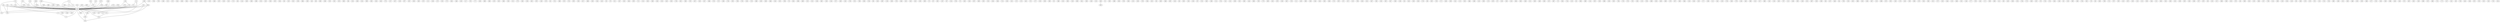 graph {
"v576"
"v440"
"v798"
"v759"
"v268"
"v313"
"v273"
"v814"
"v880"
"v580"
"v834"
"v220"
"v270"
"v280"
"v23"
"v9"
"v876"
"v93"
"$v0"
"v456"
"v297"
"v229"
"v210"
"v713"
"v64"
"v144"
"v459"
"v380"
"v660"
"v516"
"v103"
"v528"
"v802"
"v586"
"v334"
"v48"
"v135"
"v812"
"v559"
"v894"
"v305"
"v596"
"v49"
"v96"
"v665"
"v398"
"v605"
"v246"
"v501"
"v874"
"v663"
"v88"
"v154"
"v629"
"v234"
"v698"
"v652"
"v616"
"v601"
"v482"
"v774"
"v127"
"v861"
"v627"
"v156"
"v677"
"v24"
"v637"
"v650"
"v283"
"v373"
"v121"
"v166"
"v175"
"v325"
"v752"
"v824"
"v448"
"v430"
"v117"
"v862"
"v26"
"v701"
"v589"
"v771"
"v383"
"v908"
"v656"
"v478"
"v33"
"v355"
"v286"
"v303"
"v512"
"v770"
"v282"
"v259"
"v801"
"v673"
"v180"
"v836"
"v370"
"v81"
"v741"
"v854"
"v566"
"v823"
"v702"
"v678"
"v353"
"v617"
"v896"
"v333"
"v342"
"v432"
"v55"
"v70"
"v311"
"v237"
"v14"
"v922"
"v904"
"v878"
"v711"
"v314"
"v619"
"v260"
"v402"
"v519"
"v416"
"v623"
"v739"
"v921"
"v563"
"v502"
"v827"
"v3"
"v316"
"v427"
"v898"
"v720"
"v215"
"v266"
"v758"
"v555"
"v799"
"v795"
"v238"
"v611"
"v716"
"v680"
"v365"
"v308"
"v846"
"v345"
"v525"
"v788"
"v79"
"v924"
"v666"
"v683"
"v410"
"v515"
"v186"
"v691"
"v139"
"v184"
"v257"
"v285"
"v162"
"v709"
"v374"
"v789"
"v636"
"v746"
"v99"
"v418"
"v867"
"v138"
"v309"
"v753"
"v39"
"v646"
"v291"
"v423"
"v613"
"v295"
"v690"
"v73"
"v87"
"v831"
"v187"
"v67"
"v224"
"v756"
"v72"
"v433"
"v254"
"v367"
"v639"
"v532"
"v522"
"v294"
"v546"
"v714"
"v263"
"v191"
"v172"
"v274"
"v481"
"v721"
"v177"
"v610"
"v320"
"v558"
"v565"
"v52"
"v388"
"v243"
"v582"
"v13"
"v126"
"v695"
"v641"
"v300"
"v450"
"v216"
"v850"
"v51"
"v505"
"v889"
"v928"
"v855"
"v738"
"v926"
"v223"
"v859"
"v356"
"v749"
"v858"
"v394"
"v915"
"v82"
"v626"
"v648"
"v887"
"v245"
"v63"
"v529"
"v41"
"v100"
"v326"
"v97"
"v745"
"v405"
"v38"
"v588"
"v289"
"v114"
"v734"
"v141"
"v231"
"v508"
"v251"
"v18"
"v891"
"v443"
"v806"
"v785"
"v776"
"v685"
"v813"
"v670"
"v209"
"v847"
"v733"
"v111"
"v429"
"v869"
"v338"
"v249"
"v424"
"v292"
"v826"
"v723"
"v870"
"v371"
"v917"
"v31"
"v105"
"v766"
"v816"
"v341"
"v407"
"v8"
"v361"
"v391"
"v681"
"v817"
"v393"
"v198"
"v54"
"v419"
"v228"
"v819"
"v748"
"v69"
"v635"
"v578"
"v730"
"v717"
"v436"
"v256"
"v241"
"v115"
"v203"
"v684"
"v489"
"v145"
"v359"
"v174"
"v879"
"v57"
"v109"
"v163"
"v319"
"v864"
"v842"
"v1"
"v382"
"v426"
"v221"
"v385"
"v438"
"v465"
"v29"
"v452"
"v807"
"v75"
"v624"
"v744"
"v120"
"v61"
"v804"
"v865"
"v142"
"v653"
"v159"
"v696"
"v339"
"v330"
"v764"
"v705"
"v755"
"v761"
"v262"
"v153"
"v708"
"v809"
"v919"
"v829"
"v658"
"v276"
"v907"
"v492"
"v644"
"v218"
"v248"
"v150"
"v271"
"v396"
"v112"
"v441"
"v36"
"v592"
"v599"
"v4"
"v235"
"v728"
"v549"
"v779"
"v189"
"v462"
"v693"
"v413"
"v317"
"v882"
"v852"
"v181"
"v136"
"v265"
"v787"
"v212"
"v288"
"v655"
"v108"
"v331"
"v667"
"v226"
"v21"
"v390"
"v94"
"v197"
"v446"
"v84"
"v706"
"v838"
"v253"
"v632"
"v669"
"v810"
"v408"
"v607"
"v118"
"v699"
"v570"
"v552"
"v183"
"v178"
"v160"
"v348"
"v906"
"v379"
"v44"
"v543"
"v901"
"v911"
"v727"
"v323"
"v444"
"v133"
"v498"
"v201"
"v148"
"v777"
"v604"
"v703"
"v401"
"v171"
"v568"
"v659"
"v43"
"v411"
"v85"
"v435"
"v358"
"v474"
"v784"
"v34"
"v719"
"v820"
"v347"
"v575"
"v76"
"v726"
"v724"
"v454"
"v169"
"v16"
"v91"
"v6"
"v193"
"v584"
"v895"
"v495"
"v794"
"v821"
"v78"
"v58"
"v206"
"v796"
"v751"
"v767"
"v833"
"v415"
"v675"
"v165"
"v132"
"v19"
"v213"
"v536"
"v344"
"v151"
"v892"
"v542"
"v633"
"v301"
"v336"
"v535"
"v350"
"v399"
"v207"
"v840"
"v873"
"v90"
"v232"
"v471"
"v608"
"v363"
"v910"
"v792"
"v46"
"v468"
"v913"
"v11"
"v195"
"v298"
"v28"
"v157"
"v769"
"v124"
"v306"
"v130"
"v204"
"v129"
"v66"
"v509"
"v278"
"v376"
"v791"
"v123"
"v742"
"v763"
"v662"
"v485"
"v351"
"v620"
"v488"
"v200"
"v368"
"v386"
"v377"
"v782"
"v328"
"v539"
"v688"
"v458"
"v240"
"v572"
"v687"
"v622"
"v106"
"v899"
"v573"
"v475"
"v885"
"v731"
"v773"
"v147"
"v421"
"v602"
"v60"
"v736"
"v595"
"v404"
"v168"
"v672"
"v562"
"v322"
"v102"
"v781"
"v614"
"v861" -- "v602"
"v575" -- "v578"
"v3" -- "v861"
"v838" -- "v861"
"v19" -- "v861"
"v601" -- "$v0"
"v861" -- "v588"
"v861" -- "v599"
"v861" -- "$v0"
"v24" -- "v861"
"v861" -- "v34"
"v16" -- "v861"
"v602" -- "v601"
"v580" -- "v861"
"v850" -- "v852"
"v605" -- "v861"
"v38" -- "v36"
"v36" -- "v861"
"v28" -- "v26"
"v19" -- "v16"
"v24" -- "v21"
"v861" -- "v14"
"v596" -- "v861"
"v8" -- "v6"
"v4" -- "v861"
"v861" -- "v39"
"v861" -- "v601"
"v11" -- "v13"
"v589" -- "v861"
"v29" -- "v26"
"v604" -- "v861"
"v41" -- "v861"
"v41" -- "v43"
"v604" -- "$v0"
"v840" -- "v842"
"v861" -- "v592"
"v605" -- "v604"
"v586" -- "v861"
"v862" -- "v861"
"v861" -- "v859"
"v861" -- "v6"
"v33" -- "v861"
"v861" -- "v31"
"v611" -- "v861"
"v575" -- "v861"
"v1" -- "v3"
"v13" -- "v861"
"v854" -- "v861"
"v11" -- "v861"
"v836" -- "v861"
"v44" -- "v861"
"v38" -- "v861"
"v573" -- "v861"
"v33" -- "v31"
"v861" -- "v9"
"v21" -- "v861"
"v855" -- "v861"
"v576" -- "v861"
"v41" -- "v44"
"v838" -- "v836"
"v8" -- "v861"
"v6" -- "v9"
"v861" -- "v610"
"v29" -- "v861"
"v31" -- "v34"
"v23" -- "v861"
"v842" -- "v861"
"v595" -- "v861"
"v36" -- "v39"
"v28" -- "v861"
"v586" -- "v584"
"v861" -- "v26"
"v18" -- "v16"
"v1" -- "v861"
"v18" -- "v861"
"v861" -- "v43"
"v584" -- "v861"
"v858" -- "v861"
"v11" -- "v14"
"v578" -- "v861"
"v23" -- "v21"
"v840" -- "v861"
"v1" -- "v4"
}
